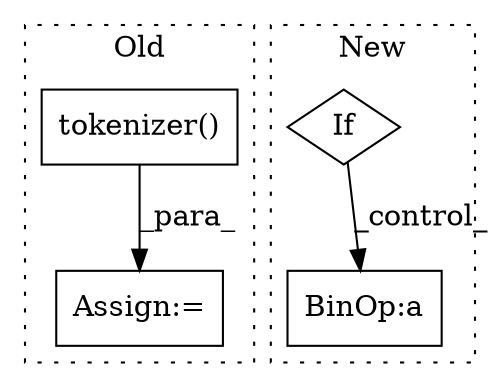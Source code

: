 digraph G {
subgraph cluster0 {
1 [label="tokenizer()" a="75" s="17241" l="209" shape="box"];
3 [label="Assign:=" a="68" s="17222" l="19" shape="box"];
label = "Old";
style="dotted";
}
subgraph cluster1 {
2 [label="If" a="96" s="10404" l="3" shape="diamond"];
4 [label="BinOp:a" a="82" s="10696" l="4" shape="box"];
label = "New";
style="dotted";
}
1 -> 3 [label="_para_"];
2 -> 4 [label="_control_"];
}